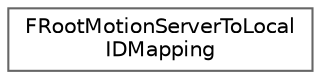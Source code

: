 digraph "Graphical Class Hierarchy"
{
 // INTERACTIVE_SVG=YES
 // LATEX_PDF_SIZE
  bgcolor="transparent";
  edge [fontname=Helvetica,fontsize=10,labelfontname=Helvetica,labelfontsize=10];
  node [fontname=Helvetica,fontsize=10,shape=box,height=0.2,width=0.4];
  rankdir="LR";
  Node0 [id="Node000000",label="FRootMotionServerToLocal\lIDMapping",height=0.2,width=0.4,color="grey40", fillcolor="white", style="filled",URL="$d9/d60/structFRootMotionServerToLocalIDMapping.html",tooltip="Structure for mapping RootMotionSource server IDs to those on this client."];
}
